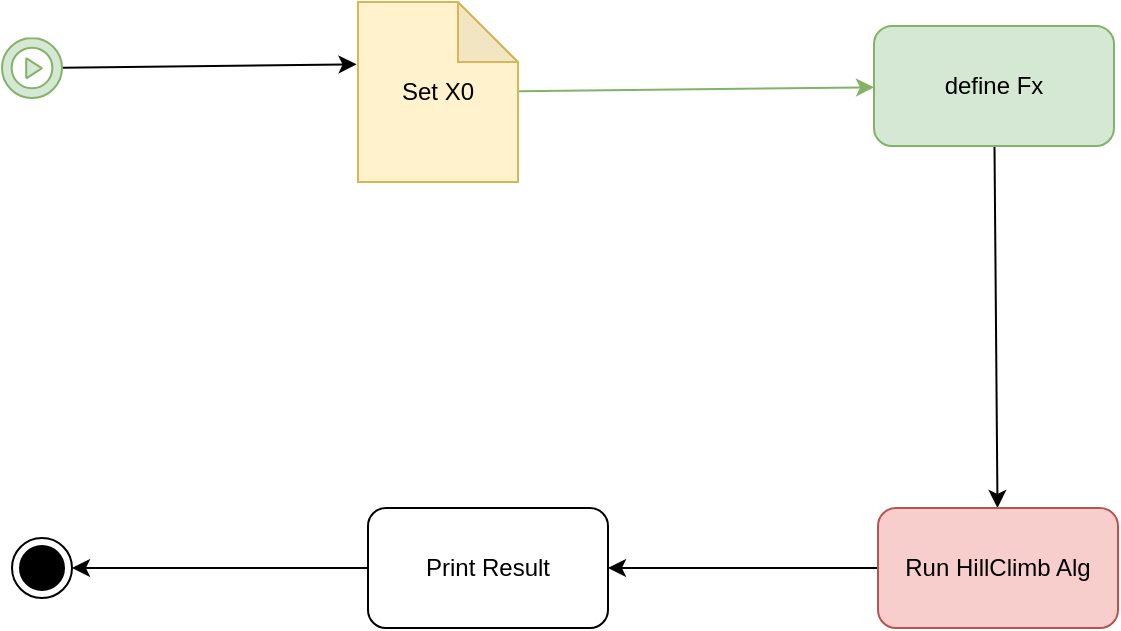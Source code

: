 <mxfile version="21.6.1" type="device">
  <diagram name="HillFlow" id="rK3a59QDQLnYB873B_7I">
    <mxGraphModel dx="1784" dy="828" grid="0" gridSize="10" guides="1" tooltips="1" connect="1" arrows="1" fold="1" page="0" pageScale="1" pageWidth="827" pageHeight="1169" math="0" shadow="0">
      <root>
        <mxCell id="0" />
        <mxCell id="1" parent="0" />
        <mxCell id="A7kc_PsFiQQXrYhV5DmR-22" style="edgeStyle=none;rounded=0;orthogonalLoop=1;jettySize=auto;html=1;fillColor=#d5e8d4;strokeColor=#82b366;" edge="1" parent="1" source="A7kc_PsFiQQXrYhV5DmR-1" target="A7kc_PsFiQQXrYhV5DmR-21">
          <mxGeometry relative="1" as="geometry" />
        </mxCell>
        <mxCell id="A7kc_PsFiQQXrYhV5DmR-1" value="Set X0" style="shape=note;whiteSpace=wrap;html=1;backgroundOutline=1;darkOpacity=0.05;fillColor=#fff2cc;strokeColor=#d6b656;" vertex="1" parent="1">
          <mxGeometry x="155" y="58" width="80" height="90" as="geometry" />
        </mxCell>
        <mxCell id="A7kc_PsFiQQXrYhV5DmR-3" style="edgeStyle=none;rounded=0;orthogonalLoop=1;jettySize=auto;html=1;entryX=-0.009;entryY=0.346;entryDx=0;entryDy=0;entryPerimeter=0;" edge="1" parent="1" source="A7kc_PsFiQQXrYhV5DmR-2" target="A7kc_PsFiQQXrYhV5DmR-1">
          <mxGeometry relative="1" as="geometry" />
        </mxCell>
        <mxCell id="A7kc_PsFiQQXrYhV5DmR-2" value="" style="sketch=0;html=1;aspect=fixed;strokeColor=#82b366;shadow=0;fillColor=#d5e8d4;verticalAlign=top;labelPosition=center;verticalLabelPosition=bottom;shape=mxgraph.gcp2.play_start" vertex="1" parent="1">
          <mxGeometry x="-23" y="76" width="30" height="30" as="geometry" />
        </mxCell>
        <mxCell id="A7kc_PsFiQQXrYhV5DmR-10" value="" style="ellipse;html=1;shape=endState;fillColor=strokeColor;" vertex="1" parent="1">
          <mxGeometry x="-18" y="326" width="30" height="30" as="geometry" />
        </mxCell>
        <mxCell id="A7kc_PsFiQQXrYhV5DmR-24" style="edgeStyle=none;rounded=0;orthogonalLoop=1;jettySize=auto;html=1;" edge="1" parent="1" source="A7kc_PsFiQQXrYhV5DmR-21" target="A7kc_PsFiQQXrYhV5DmR-23">
          <mxGeometry relative="1" as="geometry" />
        </mxCell>
        <mxCell id="A7kc_PsFiQQXrYhV5DmR-21" value="define Fx" style="rounded=1;whiteSpace=wrap;html=1;fillColor=#d5e8d4;strokeColor=#82b366;" vertex="1" parent="1">
          <mxGeometry x="413" y="70" width="120" height="60" as="geometry" />
        </mxCell>
        <mxCell id="A7kc_PsFiQQXrYhV5DmR-26" style="edgeStyle=none;rounded=0;orthogonalLoop=1;jettySize=auto;html=1;" edge="1" parent="1" source="A7kc_PsFiQQXrYhV5DmR-23" target="A7kc_PsFiQQXrYhV5DmR-25">
          <mxGeometry relative="1" as="geometry" />
        </mxCell>
        <mxCell id="A7kc_PsFiQQXrYhV5DmR-23" value="Run HillClimb Alg" style="rounded=1;whiteSpace=wrap;html=1;fillColor=#f8cecc;strokeColor=#b85450;" vertex="1" parent="1">
          <mxGeometry x="415" y="311" width="120" height="60" as="geometry" />
        </mxCell>
        <mxCell id="A7kc_PsFiQQXrYhV5DmR-27" style="edgeStyle=none;rounded=0;orthogonalLoop=1;jettySize=auto;html=1;" edge="1" parent="1" source="A7kc_PsFiQQXrYhV5DmR-25" target="A7kc_PsFiQQXrYhV5DmR-10">
          <mxGeometry relative="1" as="geometry" />
        </mxCell>
        <mxCell id="A7kc_PsFiQQXrYhV5DmR-25" value="Print Result" style="rounded=1;whiteSpace=wrap;html=1;" vertex="1" parent="1">
          <mxGeometry x="160" y="311" width="120" height="60" as="geometry" />
        </mxCell>
      </root>
    </mxGraphModel>
  </diagram>
</mxfile>
